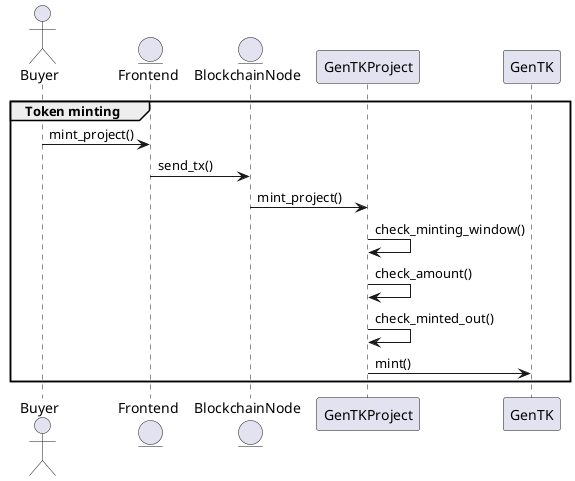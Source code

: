 @startuml sequence
actor       Buyer       as buyer
entity Frontend as front
entity BlockchainNode as bnode
participant GenTKProject as gentkp
participant GenTK as gentk


group Token minting
buyer -> front: mint_project()
front -> bnode: send_tx()
bnode -> gentkp: mint_project()
gentkp -> gentkp: check_minting_window()
gentkp -> gentkp: check_amount()
gentkp -> gentkp: check_minted_out()
gentkp -> gentk: mint()
end
@enduml
